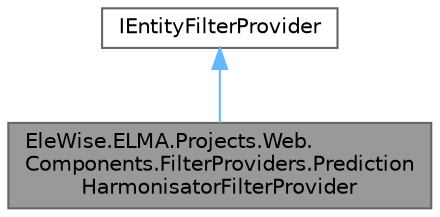 digraph "EleWise.ELMA.Projects.Web.Components.FilterProviders.PredictionHarmonisatorFilterProvider"
{
 // LATEX_PDF_SIZE
  bgcolor="transparent";
  edge [fontname=Helvetica,fontsize=10,labelfontname=Helvetica,labelfontsize=10];
  node [fontname=Helvetica,fontsize=10,shape=box,height=0.2,width=0.4];
  Node1 [id="Node000001",label="EleWise.ELMA.Projects.Web.\lComponents.FilterProviders.Prediction\lHarmonisatorFilterProvider",height=0.2,width=0.4,color="gray40", fillcolor="grey60", style="filled", fontcolor="black",tooltip="Провайдер для фильтрации утверждающих согласующих переноса сроков."];
  Node2 -> Node1 [id="edge1_Node000001_Node000002",dir="back",color="steelblue1",style="solid",tooltip=" "];
  Node2 [id="Node000002",label="IEntityFilterProvider",height=0.2,width=0.4,color="gray40", fillcolor="white", style="filled",tooltip=" "];
}
